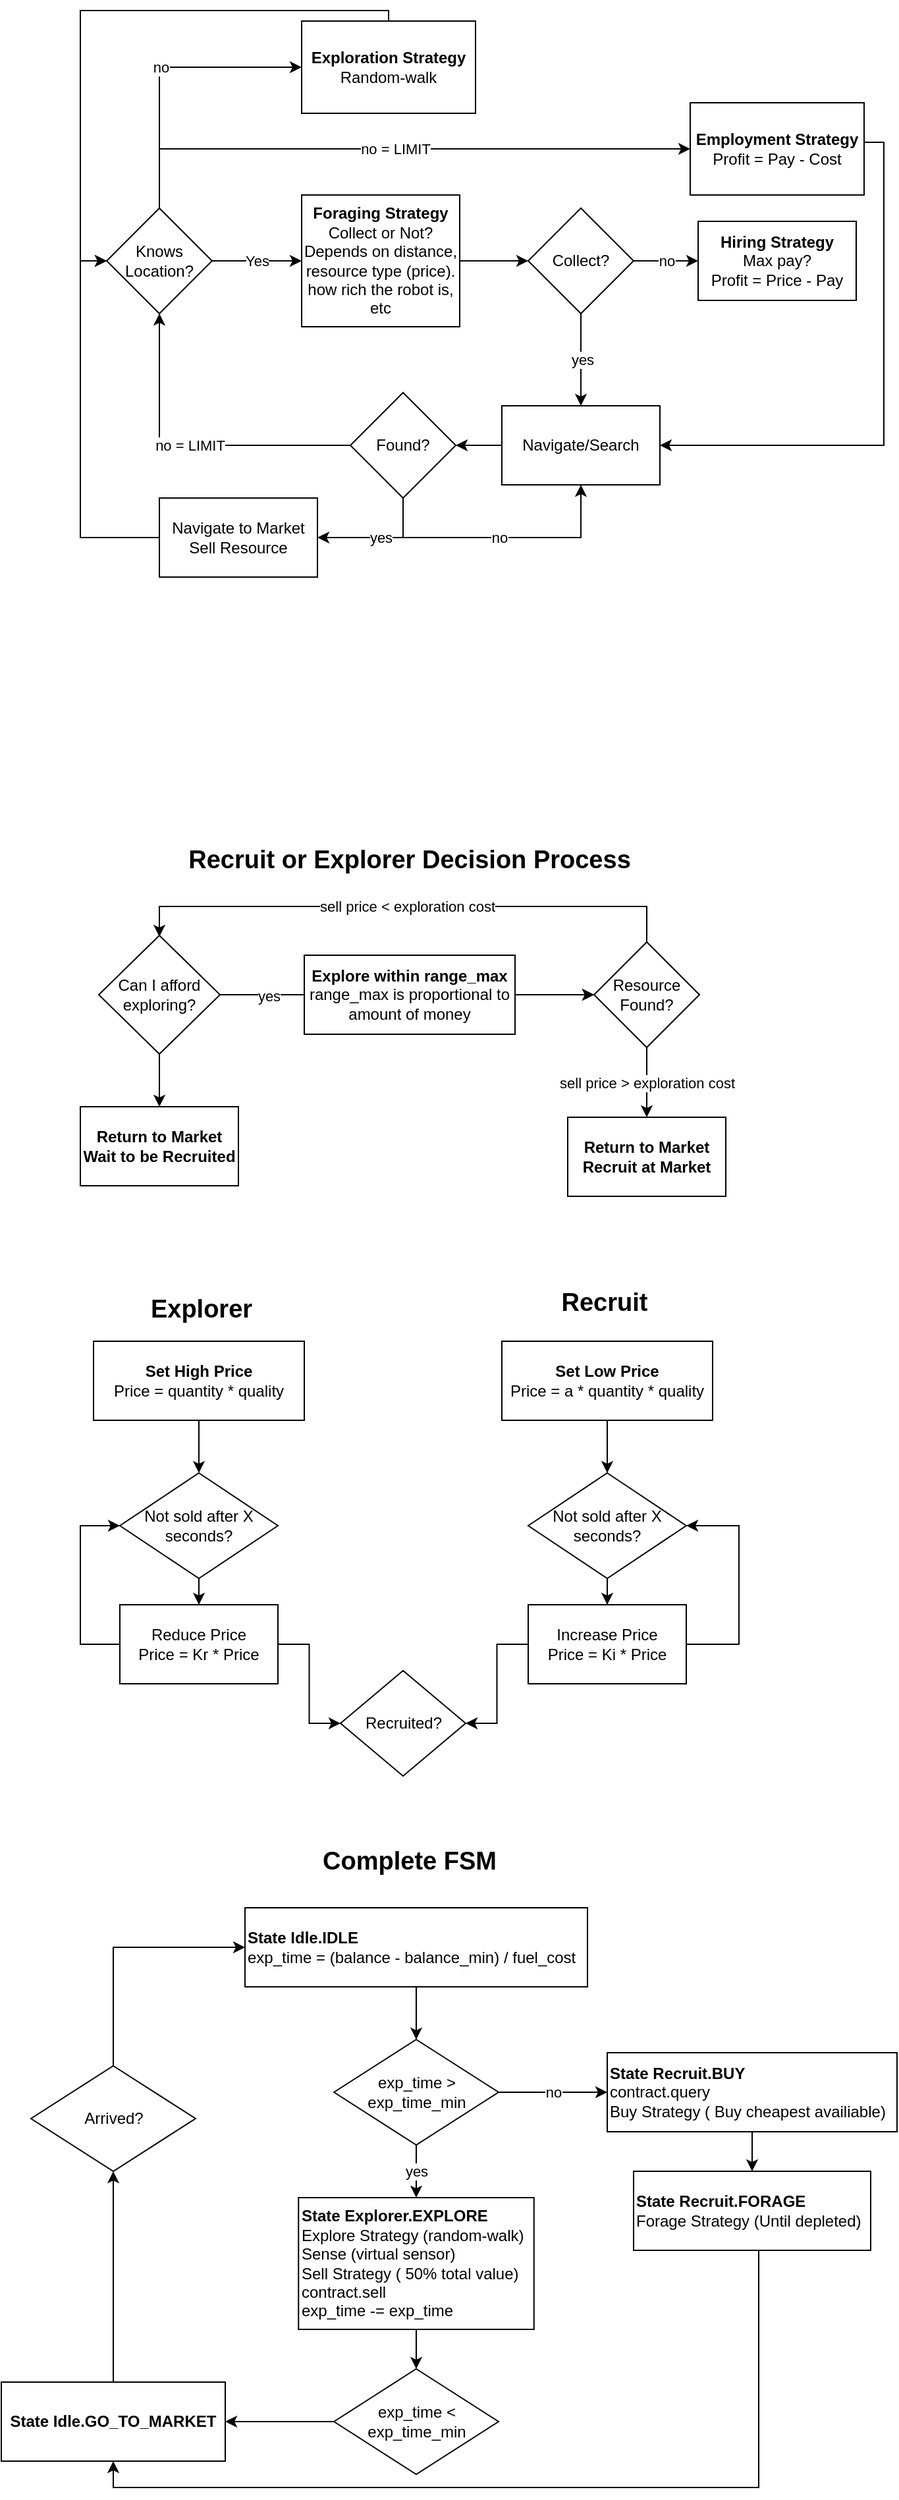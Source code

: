 <mxfile version="15.8.6" type="github">
  <diagram id="f4kXxPAZHq8HEQr6WA96" name="Page-1">
    <mxGraphModel dx="1422" dy="804" grid="1" gridSize="10" guides="1" tooltips="1" connect="1" arrows="1" fold="1" page="1" pageScale="1" pageWidth="850" pageHeight="1100" math="0" shadow="0">
      <root>
        <mxCell id="0" />
        <mxCell id="1" parent="0" />
        <mxCell id="ti8HzYMtxsDq99cQNuae-32" style="edgeStyle=orthogonalEdgeStyle;rounded=0;orthogonalLoop=1;jettySize=auto;html=1;entryX=0;entryY=0.5;entryDx=0;entryDy=0;" parent="1" source="ti8HzYMtxsDq99cQNuae-3" target="ti8HzYMtxsDq99cQNuae-8" edge="1">
          <mxGeometry relative="1" as="geometry">
            <Array as="points">
              <mxPoint x="150" y="490" />
            </Array>
          </mxGeometry>
        </mxCell>
        <mxCell id="ti8HzYMtxsDq99cQNuae-3" value="Navigate to Market&lt;br&gt;Sell Resource" style="rounded=0;whiteSpace=wrap;html=1;" parent="1" vertex="1">
          <mxGeometry x="210" y="670" width="120" height="60" as="geometry" />
        </mxCell>
        <mxCell id="ti8HzYMtxsDq99cQNuae-16" style="edgeStyle=orthogonalEdgeStyle;rounded=0;orthogonalLoop=1;jettySize=auto;html=1;entryX=1;entryY=0.5;entryDx=0;entryDy=0;" parent="1" source="ti8HzYMtxsDq99cQNuae-4" target="ti8HzYMtxsDq99cQNuae-15" edge="1">
          <mxGeometry relative="1" as="geometry">
            <Array as="points">
              <mxPoint x="440" y="630" />
              <mxPoint x="440" y="630" />
            </Array>
          </mxGeometry>
        </mxCell>
        <mxCell id="ti8HzYMtxsDq99cQNuae-4" value="Navigate/Search" style="rounded=0;whiteSpace=wrap;html=1;" parent="1" vertex="1">
          <mxGeometry x="470" y="600" width="120" height="60" as="geometry" />
        </mxCell>
        <mxCell id="ti8HzYMtxsDq99cQNuae-13" style="edgeStyle=orthogonalEdgeStyle;rounded=0;orthogonalLoop=1;jettySize=auto;html=1;entryX=0;entryY=0.5;entryDx=0;entryDy=0;" parent="1" source="ti8HzYMtxsDq99cQNuae-5" target="ti8HzYMtxsDq99cQNuae-12" edge="1">
          <mxGeometry relative="1" as="geometry" />
        </mxCell>
        <mxCell id="ti8HzYMtxsDq99cQNuae-5" value="&lt;b&gt;Foraging Strategy&lt;/b&gt;&lt;br&gt;Collect or Not?&lt;br&gt;Depends on distance, resource type (price). how rich the robot is, etc" style="rounded=0;whiteSpace=wrap;html=1;" parent="1" vertex="1">
          <mxGeometry x="318" y="440" width="120" height="100" as="geometry" />
        </mxCell>
        <mxCell id="ti8HzYMtxsDq99cQNuae-10" value="Yes" style="edgeStyle=orthogonalEdgeStyle;rounded=0;orthogonalLoop=1;jettySize=auto;html=1;exitX=1;exitY=0.5;exitDx=0;exitDy=0;entryX=0;entryY=0.5;entryDx=0;entryDy=0;" parent="1" source="ti8HzYMtxsDq99cQNuae-8" target="ti8HzYMtxsDq99cQNuae-5" edge="1">
          <mxGeometry relative="1" as="geometry" />
        </mxCell>
        <mxCell id="ti8HzYMtxsDq99cQNuae-30" value="no" style="edgeStyle=orthogonalEdgeStyle;rounded=0;orthogonalLoop=1;jettySize=auto;html=1;entryX=0;entryY=0.5;entryDx=0;entryDy=0;" parent="1" source="ti8HzYMtxsDq99cQNuae-8" target="ti8HzYMtxsDq99cQNuae-28" edge="1">
          <mxGeometry relative="1" as="geometry">
            <Array as="points">
              <mxPoint x="210" y="343" />
            </Array>
          </mxGeometry>
        </mxCell>
        <mxCell id="ti8HzYMtxsDq99cQNuae-31" value="no = LIMIT" style="edgeStyle=orthogonalEdgeStyle;rounded=0;orthogonalLoop=1;jettySize=auto;html=1;entryX=0;entryY=0.5;entryDx=0;entryDy=0;" parent="1" source="ti8HzYMtxsDq99cQNuae-8" target="ti8HzYMtxsDq99cQNuae-29" edge="1">
          <mxGeometry relative="1" as="geometry">
            <Array as="points">
              <mxPoint x="210" y="405" />
            </Array>
            <mxPoint x="550" y="400" as="targetPoint" />
          </mxGeometry>
        </mxCell>
        <mxCell id="ti8HzYMtxsDq99cQNuae-8" value="Knows Location?" style="rhombus;whiteSpace=wrap;html=1;" parent="1" vertex="1">
          <mxGeometry x="170" y="450" width="80" height="80" as="geometry" />
        </mxCell>
        <mxCell id="ti8HzYMtxsDq99cQNuae-14" value="yes" style="edgeStyle=orthogonalEdgeStyle;rounded=0;orthogonalLoop=1;jettySize=auto;html=1;" parent="1" source="ti8HzYMtxsDq99cQNuae-12" edge="1">
          <mxGeometry relative="1" as="geometry">
            <mxPoint x="530" y="600" as="targetPoint" />
          </mxGeometry>
        </mxCell>
        <mxCell id="ti8HzYMtxsDq99cQNuae-24" value="no" style="edgeStyle=orthogonalEdgeStyle;rounded=0;orthogonalLoop=1;jettySize=auto;html=1;" parent="1" source="ti8HzYMtxsDq99cQNuae-12" target="ti8HzYMtxsDq99cQNuae-23" edge="1">
          <mxGeometry relative="1" as="geometry" />
        </mxCell>
        <mxCell id="ti8HzYMtxsDq99cQNuae-12" value="Collect?" style="rhombus;whiteSpace=wrap;html=1;" parent="1" vertex="1">
          <mxGeometry x="490" y="450" width="80" height="80" as="geometry" />
        </mxCell>
        <mxCell id="ti8HzYMtxsDq99cQNuae-17" value="no" style="edgeStyle=orthogonalEdgeStyle;rounded=0;orthogonalLoop=1;jettySize=auto;html=1;entryX=0.5;entryY=1;entryDx=0;entryDy=0;" parent="1" source="ti8HzYMtxsDq99cQNuae-15" target="ti8HzYMtxsDq99cQNuae-4" edge="1">
          <mxGeometry relative="1" as="geometry">
            <Array as="points">
              <mxPoint x="395" y="700" />
              <mxPoint x="530" y="700" />
            </Array>
          </mxGeometry>
        </mxCell>
        <mxCell id="ti8HzYMtxsDq99cQNuae-19" value="no = LIMIT" style="edgeStyle=orthogonalEdgeStyle;rounded=0;orthogonalLoop=1;jettySize=auto;html=1;entryX=0.5;entryY=1;entryDx=0;entryDy=0;" parent="1" source="ti8HzYMtxsDq99cQNuae-15" target="ti8HzYMtxsDq99cQNuae-8" edge="1">
          <mxGeometry relative="1" as="geometry" />
        </mxCell>
        <mxCell id="ti8HzYMtxsDq99cQNuae-22" value="yes" style="edgeStyle=orthogonalEdgeStyle;rounded=0;orthogonalLoop=1;jettySize=auto;html=1;entryX=1;entryY=0.5;entryDx=0;entryDy=0;" parent="1" source="ti8HzYMtxsDq99cQNuae-15" target="ti8HzYMtxsDq99cQNuae-3" edge="1">
          <mxGeometry relative="1" as="geometry">
            <Array as="points">
              <mxPoint x="395" y="700" />
            </Array>
          </mxGeometry>
        </mxCell>
        <mxCell id="ti8HzYMtxsDq99cQNuae-15" value="Found?" style="rhombus;whiteSpace=wrap;html=1;" parent="1" vertex="1">
          <mxGeometry x="355" y="590" width="80" height="80" as="geometry" />
        </mxCell>
        <mxCell id="ti8HzYMtxsDq99cQNuae-23" value="&lt;b&gt;Hiring Strategy&lt;/b&gt;&lt;br&gt;Max pay?&lt;br&gt;Profit = Price - Pay" style="rounded=0;whiteSpace=wrap;html=1;" parent="1" vertex="1">
          <mxGeometry x="619" y="460" width="120" height="60" as="geometry" />
        </mxCell>
        <mxCell id="ti8HzYMtxsDq99cQNuae-34" style="edgeStyle=orthogonalEdgeStyle;rounded=0;orthogonalLoop=1;jettySize=auto;html=1;entryX=0;entryY=0.5;entryDx=0;entryDy=0;" parent="1" source="ti8HzYMtxsDq99cQNuae-28" target="ti8HzYMtxsDq99cQNuae-8" edge="1">
          <mxGeometry relative="1" as="geometry">
            <Array as="points">
              <mxPoint x="384" y="300" />
              <mxPoint x="150" y="300" />
              <mxPoint x="150" y="490" />
            </Array>
          </mxGeometry>
        </mxCell>
        <mxCell id="ti8HzYMtxsDq99cQNuae-28" value="&lt;b&gt;Exploration Strategy&lt;/b&gt;&lt;br&gt;Random-walk" style="rounded=0;whiteSpace=wrap;html=1;" parent="1" vertex="1">
          <mxGeometry x="318" y="308" width="132" height="70" as="geometry" />
        </mxCell>
        <mxCell id="ti8HzYMtxsDq99cQNuae-35" style="edgeStyle=orthogonalEdgeStyle;rounded=0;orthogonalLoop=1;jettySize=auto;html=1;entryX=1;entryY=0.5;entryDx=0;entryDy=0;" parent="1" source="ti8HzYMtxsDq99cQNuae-29" target="ti8HzYMtxsDq99cQNuae-4" edge="1">
          <mxGeometry relative="1" as="geometry">
            <Array as="points">
              <mxPoint x="760" y="400" />
              <mxPoint x="760" y="630" />
            </Array>
          </mxGeometry>
        </mxCell>
        <mxCell id="ti8HzYMtxsDq99cQNuae-29" value="&lt;b&gt;Employment Strategy&lt;/b&gt;&lt;br&gt;Profit = Pay - Cost" style="rounded=0;whiteSpace=wrap;html=1;" parent="1" vertex="1">
          <mxGeometry x="613" y="370" width="132" height="70" as="geometry" />
        </mxCell>
        <mxCell id="LJaiE_lo2-JKov1_N9Zu-3" value="yes" style="edgeStyle=orthogonalEdgeStyle;rounded=0;orthogonalLoop=1;jettySize=auto;html=1;" parent="1" source="LJaiE_lo2-JKov1_N9Zu-2" edge="1">
          <mxGeometry relative="1" as="geometry">
            <mxPoint x="330" y="1047" as="targetPoint" />
          </mxGeometry>
        </mxCell>
        <mxCell id="LJaiE_lo2-JKov1_N9Zu-32" value="" style="edgeStyle=orthogonalEdgeStyle;rounded=0;orthogonalLoop=1;jettySize=auto;html=1;fontSize=19;" parent="1" source="LJaiE_lo2-JKov1_N9Zu-2" target="LJaiE_lo2-JKov1_N9Zu-21" edge="1">
          <mxGeometry relative="1" as="geometry" />
        </mxCell>
        <mxCell id="LJaiE_lo2-JKov1_N9Zu-2" value="Can I afford exploring?" style="rhombus;whiteSpace=wrap;html=1;" parent="1" vertex="1">
          <mxGeometry x="164" y="1002" width="92" height="90" as="geometry" />
        </mxCell>
        <mxCell id="LJaiE_lo2-JKov1_N9Zu-8" value="" style="edgeStyle=orthogonalEdgeStyle;rounded=0;orthogonalLoop=1;jettySize=auto;html=1;" parent="1" source="LJaiE_lo2-JKov1_N9Zu-4" target="LJaiE_lo2-JKov1_N9Zu-7" edge="1">
          <mxGeometry relative="1" as="geometry" />
        </mxCell>
        <mxCell id="LJaiE_lo2-JKov1_N9Zu-14" value="" style="edgeStyle=orthogonalEdgeStyle;rounded=0;orthogonalLoop=1;jettySize=auto;html=1;" parent="1" source="LJaiE_lo2-JKov1_N9Zu-4" target="LJaiE_lo2-JKov1_N9Zu-7" edge="1">
          <mxGeometry relative="1" as="geometry" />
        </mxCell>
        <mxCell id="LJaiE_lo2-JKov1_N9Zu-4" value="&lt;b&gt;Explore within range_max&lt;/b&gt;&lt;br&gt;range_max is proportional to amount of money" style="rounded=0;whiteSpace=wrap;html=1;" parent="1" vertex="1">
          <mxGeometry x="320" y="1017" width="160" height="60" as="geometry" />
        </mxCell>
        <mxCell id="LJaiE_lo2-JKov1_N9Zu-11" value="sell price &amp;gt; exploration cost" style="edgeStyle=orthogonalEdgeStyle;rounded=0;orthogonalLoop=1;jettySize=auto;html=1;" parent="1" source="LJaiE_lo2-JKov1_N9Zu-7" target="LJaiE_lo2-JKov1_N9Zu-10" edge="1">
          <mxGeometry relative="1" as="geometry" />
        </mxCell>
        <mxCell id="LJaiE_lo2-JKov1_N9Zu-13" value="sell price &amp;lt; exploration cost" style="edgeStyle=orthogonalEdgeStyle;rounded=0;orthogonalLoop=1;jettySize=auto;html=1;entryX=0.5;entryY=0;entryDx=0;entryDy=0;" parent="1" edge="1">
          <mxGeometry relative="1" as="geometry">
            <mxPoint x="580" y="1008" as="sourcePoint" />
            <mxPoint x="210" y="1003" as="targetPoint" />
            <Array as="points">
              <mxPoint x="580" y="980" />
              <mxPoint x="210" y="980" />
            </Array>
          </mxGeometry>
        </mxCell>
        <mxCell id="LJaiE_lo2-JKov1_N9Zu-7" value="Resource Found?" style="rhombus;whiteSpace=wrap;html=1;" parent="1" vertex="1">
          <mxGeometry x="540" y="1007" width="80" height="80" as="geometry" />
        </mxCell>
        <mxCell id="LJaiE_lo2-JKov1_N9Zu-10" value="Return to Market&lt;br&gt;Recruit at Market" style="whiteSpace=wrap;html=1;fontStyle=1" parent="1" vertex="1">
          <mxGeometry x="520" y="1140" width="120" height="60" as="geometry" />
        </mxCell>
        <mxCell id="LJaiE_lo2-JKov1_N9Zu-21" value="Return to Market&lt;br&gt;Wait to be Recruited" style="whiteSpace=wrap;html=1;fontStyle=1" parent="1" vertex="1">
          <mxGeometry x="150" y="1132" width="120" height="60" as="geometry" />
        </mxCell>
        <mxCell id="LJaiE_lo2-JKov1_N9Zu-31" value="&lt;font style=&quot;font-size: 19px&quot;&gt;Recruit or Explorer Decision Process&lt;/font&gt;" style="text;html=1;strokeColor=none;fillColor=none;align=center;verticalAlign=middle;whiteSpace=wrap;rounded=0;fontStyle=1" parent="1" vertex="1">
          <mxGeometry x="215" y="930" width="370" height="30" as="geometry" />
        </mxCell>
        <mxCell id="LJaiE_lo2-JKov1_N9Zu-36" value="&lt;span style=&quot;font-size: 19px&quot;&gt;Explorer&lt;/span&gt;" style="text;html=1;strokeColor=none;fillColor=none;align=center;verticalAlign=middle;whiteSpace=wrap;rounded=0;fontStyle=1" parent="1" vertex="1">
          <mxGeometry x="122" y="1271" width="240" height="30" as="geometry" />
        </mxCell>
        <mxCell id="dU1hTxRi3ePegOtzuOl6-2" value="" style="edgeStyle=orthogonalEdgeStyle;rounded=0;orthogonalLoop=1;jettySize=auto;html=1;" parent="1" source="LJaiE_lo2-JKov1_N9Zu-37" target="dU1hTxRi3ePegOtzuOl6-1" edge="1">
          <mxGeometry relative="1" as="geometry" />
        </mxCell>
        <mxCell id="LJaiE_lo2-JKov1_N9Zu-37" value="&lt;b&gt;Set High Price&lt;/b&gt;&lt;br&gt;Price = quantity * quality" style="rounded=0;whiteSpace=wrap;html=1;" parent="1" vertex="1">
          <mxGeometry x="160" y="1310" width="160" height="60" as="geometry" />
        </mxCell>
        <mxCell id="dU1hTxRi3ePegOtzuOl6-6" value="" style="edgeStyle=orthogonalEdgeStyle;rounded=0;orthogonalLoop=1;jettySize=auto;html=1;" parent="1" source="dU1hTxRi3ePegOtzuOl6-1" target="dU1hTxRi3ePegOtzuOl6-5" edge="1">
          <mxGeometry relative="1" as="geometry" />
        </mxCell>
        <mxCell id="dU1hTxRi3ePegOtzuOl6-1" value="Not sold after X seconds?" style="rhombus;whiteSpace=wrap;html=1;rounded=0;" parent="1" vertex="1">
          <mxGeometry x="180" y="1410" width="120" height="80" as="geometry" />
        </mxCell>
        <mxCell id="dU1hTxRi3ePegOtzuOl6-7" style="edgeStyle=orthogonalEdgeStyle;rounded=0;orthogonalLoop=1;jettySize=auto;html=1;entryX=0;entryY=0.5;entryDx=0;entryDy=0;" parent="1" source="dU1hTxRi3ePegOtzuOl6-5" target="dU1hTxRi3ePegOtzuOl6-1" edge="1">
          <mxGeometry relative="1" as="geometry">
            <Array as="points">
              <mxPoint x="150" y="1540" />
              <mxPoint x="150" y="1450" />
            </Array>
          </mxGeometry>
        </mxCell>
        <mxCell id="dU1hTxRi3ePegOtzuOl6-18" style="edgeStyle=orthogonalEdgeStyle;rounded=0;orthogonalLoop=1;jettySize=auto;html=1;entryX=0;entryY=0.5;entryDx=0;entryDy=0;" parent="1" source="dU1hTxRi3ePegOtzuOl6-5" target="dU1hTxRi3ePegOtzuOl6-17" edge="1">
          <mxGeometry relative="1" as="geometry" />
        </mxCell>
        <mxCell id="dU1hTxRi3ePegOtzuOl6-5" value="Reduce Price&lt;br&gt;Price = Kr * Price" style="whiteSpace=wrap;html=1;rounded=0;" parent="1" vertex="1">
          <mxGeometry x="180" y="1510" width="120" height="60" as="geometry" />
        </mxCell>
        <mxCell id="dU1hTxRi3ePegOtzuOl6-8" value="&lt;span style=&quot;font-size: 19px&quot;&gt;Recruit&lt;/span&gt;" style="text;html=1;strokeColor=none;fillColor=none;align=center;verticalAlign=middle;whiteSpace=wrap;rounded=0;fontStyle=1" parent="1" vertex="1">
          <mxGeometry x="428" y="1266" width="240" height="30" as="geometry" />
        </mxCell>
        <mxCell id="dU1hTxRi3ePegOtzuOl6-9" value="" style="edgeStyle=orthogonalEdgeStyle;rounded=0;orthogonalLoop=1;jettySize=auto;html=1;" parent="1" source="dU1hTxRi3ePegOtzuOl6-10" target="dU1hTxRi3ePegOtzuOl6-12" edge="1">
          <mxGeometry relative="1" as="geometry" />
        </mxCell>
        <mxCell id="dU1hTxRi3ePegOtzuOl6-10" value="&lt;b&gt;Set Low Price&lt;/b&gt;&lt;br&gt;Price = a * quantity * quality" style="rounded=0;whiteSpace=wrap;html=1;" parent="1" vertex="1">
          <mxGeometry x="470" y="1310" width="160" height="60" as="geometry" />
        </mxCell>
        <mxCell id="dU1hTxRi3ePegOtzuOl6-11" value="" style="edgeStyle=orthogonalEdgeStyle;rounded=0;orthogonalLoop=1;jettySize=auto;html=1;" parent="1" source="dU1hTxRi3ePegOtzuOl6-12" target="dU1hTxRi3ePegOtzuOl6-14" edge="1">
          <mxGeometry relative="1" as="geometry" />
        </mxCell>
        <mxCell id="dU1hTxRi3ePegOtzuOl6-12" value="Not sold after X seconds?" style="rhombus;whiteSpace=wrap;html=1;rounded=0;" parent="1" vertex="1">
          <mxGeometry x="490" y="1410" width="120" height="80" as="geometry" />
        </mxCell>
        <mxCell id="dU1hTxRi3ePegOtzuOl6-15" style="edgeStyle=orthogonalEdgeStyle;rounded=0;orthogonalLoop=1;jettySize=auto;html=1;entryX=1;entryY=0.5;entryDx=0;entryDy=0;" parent="1" source="dU1hTxRi3ePegOtzuOl6-14" target="dU1hTxRi3ePegOtzuOl6-12" edge="1">
          <mxGeometry relative="1" as="geometry">
            <Array as="points">
              <mxPoint x="650" y="1540" />
              <mxPoint x="650" y="1450" />
            </Array>
          </mxGeometry>
        </mxCell>
        <mxCell id="dU1hTxRi3ePegOtzuOl6-19" value="" style="edgeStyle=orthogonalEdgeStyle;rounded=0;orthogonalLoop=1;jettySize=auto;html=1;" parent="1" source="dU1hTxRi3ePegOtzuOl6-14" target="dU1hTxRi3ePegOtzuOl6-17" edge="1">
          <mxGeometry relative="1" as="geometry" />
        </mxCell>
        <mxCell id="dU1hTxRi3ePegOtzuOl6-14" value="Increase Price&lt;br&gt;Price = Ki * Price" style="whiteSpace=wrap;html=1;rounded=0;" parent="1" vertex="1">
          <mxGeometry x="490" y="1510" width="120" height="60" as="geometry" />
        </mxCell>
        <mxCell id="dU1hTxRi3ePegOtzuOl6-17" value="Recruited?" style="rhombus;whiteSpace=wrap;html=1;rounded=0;" parent="1" vertex="1">
          <mxGeometry x="347.5" y="1560" width="95" height="80" as="geometry" />
        </mxCell>
        <mxCell id="pa3L_HXYULMUJp6KT1Xx-1" value="&lt;font style=&quot;font-size: 19px&quot;&gt;Complete FSM&lt;/font&gt;" style="text;html=1;strokeColor=none;fillColor=none;align=center;verticalAlign=middle;whiteSpace=wrap;rounded=0;fontStyle=1" vertex="1" parent="1">
          <mxGeometry x="215" y="1690" width="370" height="30" as="geometry" />
        </mxCell>
        <mxCell id="pa3L_HXYULMUJp6KT1Xx-7" value="" style="edgeStyle=orthogonalEdgeStyle;rounded=0;orthogonalLoop=1;jettySize=auto;html=1;" edge="1" parent="1" source="pa3L_HXYULMUJp6KT1Xx-2" target="pa3L_HXYULMUJp6KT1Xx-6">
          <mxGeometry relative="1" as="geometry" />
        </mxCell>
        <mxCell id="pa3L_HXYULMUJp6KT1Xx-2" value="&lt;b&gt;State Idle.IDLE&lt;br&gt;&lt;/b&gt;exp_time = (balance - balance_min) / fuel_cost&lt;b&gt;&lt;br&gt;&lt;/b&gt;" style="rounded=0;whiteSpace=wrap;html=1;align=left;" vertex="1" parent="1">
          <mxGeometry x="275" y="1740" width="260" height="60" as="geometry" />
        </mxCell>
        <mxCell id="pa3L_HXYULMUJp6KT1Xx-9" value="yes" style="edgeStyle=orthogonalEdgeStyle;rounded=0;orthogonalLoop=1;jettySize=auto;html=1;" edge="1" parent="1" source="pa3L_HXYULMUJp6KT1Xx-6" target="pa3L_HXYULMUJp6KT1Xx-8">
          <mxGeometry relative="1" as="geometry" />
        </mxCell>
        <mxCell id="pa3L_HXYULMUJp6KT1Xx-11" value="no" style="edgeStyle=orthogonalEdgeStyle;rounded=0;orthogonalLoop=1;jettySize=auto;html=1;" edge="1" parent="1" source="pa3L_HXYULMUJp6KT1Xx-6" target="pa3L_HXYULMUJp6KT1Xx-10">
          <mxGeometry relative="1" as="geometry" />
        </mxCell>
        <mxCell id="pa3L_HXYULMUJp6KT1Xx-6" value="exp_time &amp;gt; exp_time_min" style="rhombus;whiteSpace=wrap;html=1;rounded=0;" vertex="1" parent="1">
          <mxGeometry x="342.5" y="1840" width="125" height="80" as="geometry" />
        </mxCell>
        <mxCell id="pa3L_HXYULMUJp6KT1Xx-13" value="" style="edgeStyle=orthogonalEdgeStyle;rounded=0;orthogonalLoop=1;jettySize=auto;html=1;" edge="1" parent="1" source="pa3L_HXYULMUJp6KT1Xx-8" target="pa3L_HXYULMUJp6KT1Xx-12">
          <mxGeometry relative="1" as="geometry" />
        </mxCell>
        <mxCell id="pa3L_HXYULMUJp6KT1Xx-8" value="&lt;b&gt;State Explorer.EXPLORE&lt;/b&gt;&lt;br&gt;Explore Strategy (random-walk)&lt;br&gt;Sense (virtual sensor)&lt;br&gt;Sell Strategy ( 50% total value)&lt;br&gt;contract.sell&lt;br&gt;exp_time -= exp_time" style="whiteSpace=wrap;html=1;rounded=0;align=left;" vertex="1" parent="1">
          <mxGeometry x="315.63" y="1960" width="178.75" height="100" as="geometry" />
        </mxCell>
        <mxCell id="pa3L_HXYULMUJp6KT1Xx-21" value="" style="edgeStyle=orthogonalEdgeStyle;rounded=0;orthogonalLoop=1;jettySize=auto;html=1;" edge="1" parent="1" source="pa3L_HXYULMUJp6KT1Xx-10" target="pa3L_HXYULMUJp6KT1Xx-20">
          <mxGeometry relative="1" as="geometry" />
        </mxCell>
        <mxCell id="pa3L_HXYULMUJp6KT1Xx-10" value="State Recruit.BUY&lt;br&gt;&lt;span style=&quot;font-weight: normal&quot;&gt;contract.query&lt;/span&gt;&lt;br&gt;&lt;span style=&quot;font-weight: normal&quot;&gt;Buy Strategy ( Buy cheapest availiable)&lt;/span&gt;" style="whiteSpace=wrap;html=1;rounded=0;fontStyle=1;align=left;" vertex="1" parent="1">
          <mxGeometry x="550" y="1850" width="220" height="60" as="geometry" />
        </mxCell>
        <mxCell id="pa3L_HXYULMUJp6KT1Xx-15" value="" style="edgeStyle=orthogonalEdgeStyle;rounded=0;orthogonalLoop=1;jettySize=auto;html=1;" edge="1" parent="1" source="pa3L_HXYULMUJp6KT1Xx-12" target="pa3L_HXYULMUJp6KT1Xx-14">
          <mxGeometry relative="1" as="geometry" />
        </mxCell>
        <mxCell id="pa3L_HXYULMUJp6KT1Xx-12" value="exp_time &amp;lt; exp_time_min" style="rhombus;whiteSpace=wrap;html=1;rounded=0;" vertex="1" parent="1">
          <mxGeometry x="342.5" y="2090" width="125" height="80" as="geometry" />
        </mxCell>
        <mxCell id="pa3L_HXYULMUJp6KT1Xx-18" style="edgeStyle=orthogonalEdgeStyle;rounded=0;orthogonalLoop=1;jettySize=auto;html=1;entryX=0.5;entryY=1;entryDx=0;entryDy=0;" edge="1" parent="1" source="pa3L_HXYULMUJp6KT1Xx-14" target="pa3L_HXYULMUJp6KT1Xx-17">
          <mxGeometry relative="1" as="geometry" />
        </mxCell>
        <mxCell id="pa3L_HXYULMUJp6KT1Xx-14" value="State Idle.GO_TO_MARKET" style="whiteSpace=wrap;html=1;rounded=0;fontStyle=1" vertex="1" parent="1">
          <mxGeometry x="90" y="2100" width="170" height="60" as="geometry" />
        </mxCell>
        <mxCell id="pa3L_HXYULMUJp6KT1Xx-19" style="edgeStyle=orthogonalEdgeStyle;rounded=0;orthogonalLoop=1;jettySize=auto;html=1;entryX=0;entryY=0.5;entryDx=0;entryDy=0;" edge="1" parent="1" source="pa3L_HXYULMUJp6KT1Xx-17" target="pa3L_HXYULMUJp6KT1Xx-2">
          <mxGeometry relative="1" as="geometry">
            <Array as="points">
              <mxPoint x="175" y="1770" />
            </Array>
          </mxGeometry>
        </mxCell>
        <mxCell id="pa3L_HXYULMUJp6KT1Xx-17" value="Arrived?" style="rhombus;whiteSpace=wrap;html=1;rounded=0;" vertex="1" parent="1">
          <mxGeometry x="112.5" y="1860" width="125" height="80" as="geometry" />
        </mxCell>
        <mxCell id="pa3L_HXYULMUJp6KT1Xx-22" style="edgeStyle=orthogonalEdgeStyle;rounded=0;orthogonalLoop=1;jettySize=auto;html=1;entryX=0.5;entryY=1;entryDx=0;entryDy=0;" edge="1" parent="1" source="pa3L_HXYULMUJp6KT1Xx-20" target="pa3L_HXYULMUJp6KT1Xx-14">
          <mxGeometry relative="1" as="geometry">
            <Array as="points">
              <mxPoint x="665" y="2180" />
              <mxPoint x="175" y="2180" />
            </Array>
          </mxGeometry>
        </mxCell>
        <mxCell id="pa3L_HXYULMUJp6KT1Xx-20" value="State Recruit.FORAGE&lt;br&gt;&lt;span style=&quot;font-weight: 400&quot;&gt;Forage Strategy (Until&amp;nbsp;depleted)&lt;/span&gt;" style="whiteSpace=wrap;html=1;rounded=0;fontStyle=1;align=left;" vertex="1" parent="1">
          <mxGeometry x="570" y="1940" width="180" height="60" as="geometry" />
        </mxCell>
      </root>
    </mxGraphModel>
  </diagram>
</mxfile>
